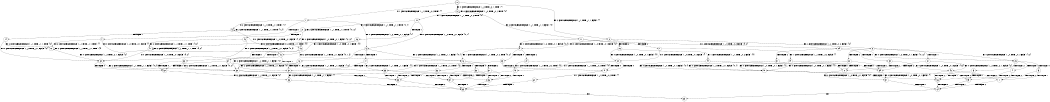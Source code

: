 digraph BCG {
size = "7, 10.5";
center = TRUE;
node [shape = circle];
0 [peripheries = 2];
0 -> 1 [label = "EX !1 !ATOMIC_EXCH_BRANCH (1, +1, TRUE, +0, 2, TRUE) !{}"];
0 -> 2 [label = "EX !2 !ATOMIC_EXCH_BRANCH (1, +1, TRUE, +1, 1, FALSE) !{}"];
0 -> 3 [label = "EX !0 !ATOMIC_EXCH_BRANCH (1, +0, TRUE, +0, 1, TRUE) !{}"];
1 -> 4 [label = "TERMINATE !1"];
1 -> 5 [label = "EX !2 !ATOMIC_EXCH_BRANCH (1, +1, TRUE, +1, 1, TRUE) !{1}"];
1 -> 6 [label = "EX !0 !ATOMIC_EXCH_BRANCH (1, +0, TRUE, +0, 1, FALSE) !{1}"];
2 -> 7 [label = "TERMINATE !2"];
2 -> 8 [label = "EX !1 !ATOMIC_EXCH_BRANCH (1, +1, TRUE, +0, 2, FALSE) !{2}"];
2 -> 9 [label = "EX !0 !ATOMIC_EXCH_BRANCH (1, +0, TRUE, +0, 1, FALSE) !{2}"];
3 -> 10 [label = "EX !1 !ATOMIC_EXCH_BRANCH (1, +1, TRUE, +0, 2, TRUE) !{0}"];
3 -> 11 [label = "EX !2 !ATOMIC_EXCH_BRANCH (1, +1, TRUE, +1, 1, FALSE) !{0}"];
3 -> 3 [label = "EX !0 !ATOMIC_EXCH_BRANCH (1, +0, TRUE, +0, 1, TRUE) !{0}"];
4 -> 12 [label = "EX !2 !ATOMIC_EXCH_BRANCH (1, +1, TRUE, +1, 1, TRUE) !{}"];
4 -> 13 [label = "EX !0 !ATOMIC_EXCH_BRANCH (1, +0, TRUE, +0, 1, FALSE) !{}"];
5 -> 14 [label = "TERMINATE !1"];
5 -> 15 [label = "EX !0 !ATOMIC_EXCH_BRANCH (1, +0, TRUE, +0, 1, FALSE) !{1, 2}"];
5 -> 5 [label = "EX !2 !ATOMIC_EXCH_BRANCH (1, +1, TRUE, +1, 1, TRUE) !{1, 2}"];
6 -> 16 [label = "TERMINATE !1"];
6 -> 17 [label = "TERMINATE !0"];
6 -> 18 [label = "EX !2 !ATOMIC_EXCH_BRANCH (1, +1, TRUE, +1, 1, FALSE) !{0, 1}"];
7 -> 19 [label = "EX !1 !ATOMIC_EXCH_BRANCH (1, +1, TRUE, +0, 2, FALSE) !{}"];
7 -> 20 [label = "EX !0 !ATOMIC_EXCH_BRANCH (1, +0, TRUE, +0, 1, FALSE) !{}"];
8 -> 21 [label = "TERMINATE !1"];
8 -> 22 [label = "TERMINATE !2"];
8 -> 23 [label = "EX !0 !ATOMIC_EXCH_BRANCH (1, +0, TRUE, +0, 1, FALSE) !{1, 2}"];
9 -> 24 [label = "TERMINATE !2"];
9 -> 25 [label = "TERMINATE !0"];
9 -> 18 [label = "EX !1 !ATOMIC_EXCH_BRANCH (1, +1, TRUE, +0, 2, TRUE) !{0, 2}"];
10 -> 26 [label = "TERMINATE !1"];
10 -> 27 [label = "EX !2 !ATOMIC_EXCH_BRANCH (1, +1, TRUE, +1, 1, TRUE) !{0, 1}"];
10 -> 6 [label = "EX !0 !ATOMIC_EXCH_BRANCH (1, +0, TRUE, +0, 1, FALSE) !{0, 1}"];
11 -> 28 [label = "TERMINATE !2"];
11 -> 29 [label = "EX !1 !ATOMIC_EXCH_BRANCH (1, +1, TRUE, +0, 2, FALSE) !{0, 2}"];
11 -> 9 [label = "EX !0 !ATOMIC_EXCH_BRANCH (1, +0, TRUE, +0, 1, FALSE) !{0, 2}"];
12 -> 30 [label = "EX !0 !ATOMIC_EXCH_BRANCH (1, +0, TRUE, +0, 1, FALSE) !{2}"];
12 -> 12 [label = "EX !2 !ATOMIC_EXCH_BRANCH (1, +1, TRUE, +1, 1, TRUE) !{2}"];
13 -> 31 [label = "TERMINATE !0"];
13 -> 32 [label = "EX !2 !ATOMIC_EXCH_BRANCH (1, +1, TRUE, +1, 1, FALSE) !{0}"];
14 -> 12 [label = "EX !2 !ATOMIC_EXCH_BRANCH (1, +1, TRUE, +1, 1, TRUE) !{2}"];
14 -> 30 [label = "EX !0 !ATOMIC_EXCH_BRANCH (1, +0, TRUE, +0, 1, FALSE) !{2}"];
15 -> 33 [label = "TERMINATE !1"];
15 -> 34 [label = "TERMINATE !0"];
15 -> 18 [label = "EX !2 !ATOMIC_EXCH_BRANCH (1, +1, TRUE, +1, 1, FALSE) !{0, 1, 2}"];
16 -> 31 [label = "TERMINATE !0"];
16 -> 32 [label = "EX !2 !ATOMIC_EXCH_BRANCH (1, +1, TRUE, +1, 1, FALSE) !{0}"];
17 -> 31 [label = "TERMINATE !1"];
17 -> 35 [label = "EX !2 !ATOMIC_EXCH_BRANCH (1, +1, TRUE, +1, 1, FALSE) !{1}"];
18 -> 36 [label = "TERMINATE !1"];
18 -> 37 [label = "TERMINATE !2"];
18 -> 38 [label = "TERMINATE !0"];
19 -> 39 [label = "TERMINATE !1"];
19 -> 40 [label = "EX !0 !ATOMIC_EXCH_BRANCH (1, +0, TRUE, +0, 1, FALSE) !{1}"];
20 -> 41 [label = "TERMINATE !0"];
20 -> 42 [label = "EX !1 !ATOMIC_EXCH_BRANCH (1, +1, TRUE, +0, 2, TRUE) !{0}"];
21 -> 39 [label = "TERMINATE !2"];
21 -> 43 [label = "EX !0 !ATOMIC_EXCH_BRANCH (1, +0, TRUE, +0, 1, FALSE) !{2}"];
22 -> 39 [label = "TERMINATE !1"];
22 -> 40 [label = "EX !0 !ATOMIC_EXCH_BRANCH (1, +0, TRUE, +0, 1, FALSE) !{1}"];
23 -> 44 [label = "TERMINATE !1"];
23 -> 45 [label = "TERMINATE !2"];
23 -> 46 [label = "TERMINATE !0"];
24 -> 41 [label = "TERMINATE !0"];
24 -> 42 [label = "EX !1 !ATOMIC_EXCH_BRANCH (1, +1, TRUE, +0, 2, TRUE) !{0}"];
25 -> 41 [label = "TERMINATE !2"];
25 -> 35 [label = "EX !1 !ATOMIC_EXCH_BRANCH (1, +1, TRUE, +0, 2, TRUE) !{2}"];
26 -> 13 [label = "EX !0 !ATOMIC_EXCH_BRANCH (1, +0, TRUE, +0, 1, FALSE) !{0}"];
26 -> 47 [label = "EX !2 !ATOMIC_EXCH_BRANCH (1, +1, TRUE, +1, 1, TRUE) !{0}"];
27 -> 48 [label = "TERMINATE !1"];
27 -> 27 [label = "EX !2 !ATOMIC_EXCH_BRANCH (1, +1, TRUE, +1, 1, TRUE) !{0, 1, 2}"];
27 -> 15 [label = "EX !0 !ATOMIC_EXCH_BRANCH (1, +0, TRUE, +0, 1, FALSE) !{0, 1, 2}"];
28 -> 20 [label = "EX !0 !ATOMIC_EXCH_BRANCH (1, +0, TRUE, +0, 1, FALSE) !{0}"];
28 -> 49 [label = "EX !1 !ATOMIC_EXCH_BRANCH (1, +1, TRUE, +0, 2, FALSE) !{0}"];
29 -> 50 [label = "TERMINATE !1"];
29 -> 51 [label = "TERMINATE !2"];
29 -> 23 [label = "EX !0 !ATOMIC_EXCH_BRANCH (1, +0, TRUE, +0, 1, FALSE) !{0, 1, 2}"];
30 -> 52 [label = "TERMINATE !0"];
30 -> 32 [label = "EX !2 !ATOMIC_EXCH_BRANCH (1, +1, TRUE, +1, 1, FALSE) !{0, 2}"];
31 -> 53 [label = "EX !2 !ATOMIC_EXCH_BRANCH (1, +1, TRUE, +1, 1, FALSE) !{}"];
32 -> 54 [label = "TERMINATE !2"];
32 -> 55 [label = "TERMINATE !0"];
33 -> 32 [label = "EX !2 !ATOMIC_EXCH_BRANCH (1, +1, TRUE, +1, 1, FALSE) !{0, 2}"];
33 -> 52 [label = "TERMINATE !0"];
34 -> 35 [label = "EX !2 !ATOMIC_EXCH_BRANCH (1, +1, TRUE, +1, 1, FALSE) !{1, 2}"];
34 -> 52 [label = "TERMINATE !1"];
35 -> 55 [label = "TERMINATE !1"];
35 -> 56 [label = "TERMINATE !2"];
36 -> 54 [label = "TERMINATE !2"];
36 -> 55 [label = "TERMINATE !0"];
37 -> 54 [label = "TERMINATE !1"];
37 -> 56 [label = "TERMINATE !0"];
38 -> 55 [label = "TERMINATE !1"];
38 -> 56 [label = "TERMINATE !2"];
39 -> 57 [label = "EX !0 !ATOMIC_EXCH_BRANCH (1, +0, TRUE, +0, 1, FALSE) !{}"];
40 -> 58 [label = "TERMINATE !1"];
40 -> 59 [label = "TERMINATE !0"];
41 -> 60 [label = "EX !1 !ATOMIC_EXCH_BRANCH (1, +1, TRUE, +0, 2, TRUE) !{}"];
42 -> 54 [label = "TERMINATE !1"];
42 -> 56 [label = "TERMINATE !0"];
43 -> 58 [label = "TERMINATE !2"];
43 -> 61 [label = "TERMINATE !0"];
44 -> 58 [label = "TERMINATE !2"];
44 -> 61 [label = "TERMINATE !0"];
45 -> 58 [label = "TERMINATE !1"];
45 -> 59 [label = "TERMINATE !0"];
46 -> 61 [label = "TERMINATE !1"];
46 -> 59 [label = "TERMINATE !2"];
47 -> 47 [label = "EX !2 !ATOMIC_EXCH_BRANCH (1, +1, TRUE, +1, 1, TRUE) !{0, 2}"];
47 -> 30 [label = "EX !0 !ATOMIC_EXCH_BRANCH (1, +0, TRUE, +0, 1, FALSE) !{0, 2}"];
48 -> 47 [label = "EX !2 !ATOMIC_EXCH_BRANCH (1, +1, TRUE, +1, 1, TRUE) !{0, 2}"];
48 -> 30 [label = "EX !0 !ATOMIC_EXCH_BRANCH (1, +0, TRUE, +0, 1, FALSE) !{0, 2}"];
49 -> 62 [label = "TERMINATE !1"];
49 -> 40 [label = "EX !0 !ATOMIC_EXCH_BRANCH (1, +0, TRUE, +0, 1, FALSE) !{0, 1}"];
50 -> 43 [label = "EX !0 !ATOMIC_EXCH_BRANCH (1, +0, TRUE, +0, 1, FALSE) !{0, 2}"];
50 -> 62 [label = "TERMINATE !2"];
51 -> 40 [label = "EX !0 !ATOMIC_EXCH_BRANCH (1, +0, TRUE, +0, 1, FALSE) !{0, 1}"];
51 -> 62 [label = "TERMINATE !1"];
52 -> 53 [label = "EX !2 !ATOMIC_EXCH_BRANCH (1, +1, TRUE, +1, 1, FALSE) !{2}"];
53 -> 63 [label = "TERMINATE !2"];
54 -> 63 [label = "TERMINATE !0"];
55 -> 63 [label = "TERMINATE !2"];
56 -> 63 [label = "TERMINATE !1"];
57 -> 64 [label = "TERMINATE !0"];
58 -> 64 [label = "TERMINATE !0"];
59 -> 64 [label = "TERMINATE !1"];
60 -> 63 [label = "TERMINATE !1"];
61 -> 64 [label = "TERMINATE !2"];
62 -> 57 [label = "EX !0 !ATOMIC_EXCH_BRANCH (1, +0, TRUE, +0, 1, FALSE) !{0}"];
63 -> 65 [label = "exit"];
64 -> 65 [label = "exit"];
}

